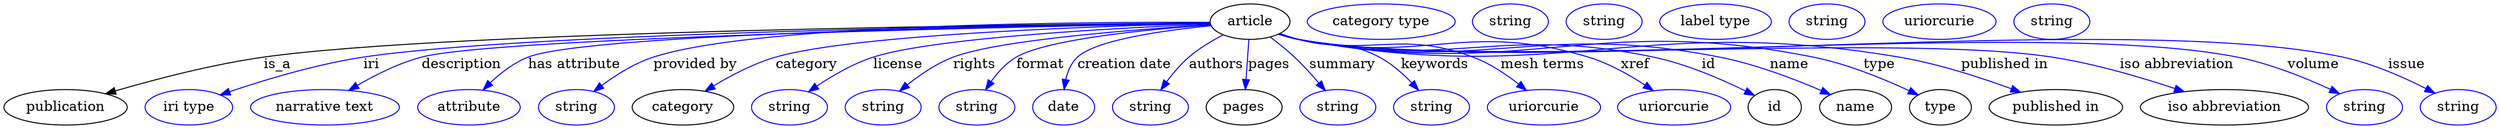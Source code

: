 digraph {
	graph [bb="0,0,2522.7,123"];
	node [label="\N"];
	article	[height=0.5,
		label=article,
		pos="1261.4,105",
		width=1.1193];
	publication	[height=0.5,
		pos="62.394,18",
		width=1.7332];
	article -> publication	[label=is_a,
		lp="277.39,61.5",
		pos="e,103.09,31.787 1221.2,103.71 1059,102.36 453.11,95.625 263.39,69 211.25,61.682 153,46.378 112.68,34.617"];
	iri	[color=blue,
		height=0.5,
		label="iri type",
		pos="187.39,18",
		width=1.2277];
	article -> iri	[color=blue,
		label=iri,
		lp="371.39,61.5",
		pos="e,219.3,30.684 1221.1,103.63 1069.4,102.07 532.28,94.794 363.39,69 316.32,61.811 264.03,45.896 228.77,33.94",
		style=solid];
	description	[color=blue,
		height=0.5,
		label="narrative text",
		pos="325.39,18",
		width=2.0943];
	article -> description	[color=blue,
		label=description,
		lp="461.89,61.5",
		pos="e,349.43,35.329 1221.1,103.35 1064.2,100.69 499,89.72 421.39,69 399.13,63.056 376.17,51.334 358.29,40.733",
		style=solid];
	"has attribute"	[color=blue,
		height=0.5,
		label=attribute,
		pos="470.39,18",
		width=1.4443];
	article -> "has attribute"	[color=blue,
		label="has attribute",
		lp="576.39,61.5",
		pos="e,484.52,35.756 1221.1,103.58 1077.1,101.89 593.76,94.364 529.39,69 515.26,63.43 502.09,53.015 491.8,43.126",
		style=solid];
	"provided by"	[color=blue,
		height=0.5,
		label=string,
		pos="578.39,18",
		width=1.0652];
	article -> "provided by"	[color=blue,
		label="provided by",
		lp="698.89,61.5",
		pos="e,595.94,34.024 1220.8,104.32 1102.9,104.82 761.72,103.19 656.39,69 637.34,62.814 618.36,50.811 603.9,40.116",
		style=solid];
	category	[height=0.5,
		pos="686.39,18",
		width=1.4263];
	article -> category	[color=blue,
		label=category,
		lp="811.89,61.5",
		pos="e,708.81,34.38 1221.2,103.21 1121.1,100.9 862.75,92.75 780.39,69 758.16,62.589 735.2,50.492 717.53,39.804",
		style=solid];
	license	[color=blue,
		height=0.5,
		label=string,
		pos="794.39,18",
		width=1.0652];
	article -> license	[color=blue,
		label=license,
		lp="904.39,61.5",
		pos="e,813.8,33.805 1221.4,102.55 1136.8,99.12 942.23,89.235 879.39,69 858.91,62.402 838.04,50.226 822.11,39.542",
		style=solid];
	rights	[color=blue,
		height=0.5,
		label=string,
		pos="889.39,18",
		width=1.0652];
	article -> rights	[color=blue,
		label=rights,
		lp="981.89,61.5",
		pos="e,906.07,34.413 1221.6,101.81 1151,97.526 1007.2,86.871 960.39,69 943.53,62.561 926.9,51.203 913.98,40.938",
		style=solid];
	format	[color=blue,
		height=0.5,
		label=string,
		pos="984.39,18",
		width=1.0652];
	article -> format	[color=blue,
		label=format,
		lp="1048.9,61.5",
		pos="e,993.28,35.72 1221.7,101.64 1163.2,97.588 1057.2,87.85 1024.4,69 1014.2,63.126 1005.5,53.533 998.96,44.313",
		style=solid];
	"creation date"	[color=blue,
		height=0.5,
		label=date,
		pos="1072.4,18",
		width=0.86659];
	article -> "creation date"	[color=blue,
		label="creation date",
		lp="1133.9,61.5",
		pos="e,1072.8,36.165 1222,100.87 1176.5,96.464 1105.7,86.905 1086.4,69 1080,63.074 1076.4,54.492 1074.5,46.106",
		style=solid];
	authors	[color=blue,
		height=0.5,
		label=string,
		pos="1160.4,18",
		width=1.0652];
	article -> authors	[color=blue,
		label=authors,
		lp="1226.9,61.5",
		pos="e,1170.9,35.683 1234.3,91.653 1222.8,85.725 1209.8,77.955 1199.4,69 1191,61.779 1183.2,52.521 1176.8,43.939",
		style=solid];
	pages	[height=0.5,
		pos="1255.4,18",
		width=1.0652];
	article -> pages	[color=blue,
		label=pages,
		lp="1280.9,61.5",
		pos="e,1256.6,36.175 1260.2,86.799 1259.4,75.163 1258.3,59.548 1257.3,46.237",
		style=solid];
	summary	[color=blue,
		height=0.5,
		label=string,
		pos="1350.4,18",
		width=1.0652];
	article -> summary	[color=blue,
		label=summary,
		lp="1354.9,61.5",
		pos="e,1337.6,35.008 1281.8,89.438 1289.7,83.427 1298.8,76.19 1306.4,69 1314.9,60.953 1323.6,51.422 1331,42.852",
		style=solid];
	keywords	[color=blue,
		height=0.5,
		label=string,
		pos="1445.4,18",
		width=1.0652];
	article -> keywords	[color=blue,
		label=keywords,
		lp="1448.9,61.5",
		pos="e,1432.3,35.398 1291.5,92.918 1297.7,90.817 1304.2,88.736 1310.4,87 1346.3,76.867 1359.4,86.434 1392.4,69 1404.7,62.471 1416.3,52.266 \
1425.5,42.774",
		style=solid];
	"mesh terms"	[color=blue,
		height=0.5,
		label=uriorcurie,
		pos="1559.4,18",
		width=1.5887];
	article -> "mesh terms"	[color=blue,
		label="mesh terms",
		lp="1557.9,61.5",
		pos="e,1541.6,35.214 1290.9,92.535 1297.2,90.412 1304,88.419 1310.4,87 1387.6,69.926 1413.2,96.423 1487.4,69 1504.1,62.809 1520.7,51.793 \
1533.6,41.674",
		style=solid];
	xref	[color=blue,
		height=0.5,
		label=uriorcurie,
		pos="1691.4,18",
		width=1.5887];
	article -> xref	[color=blue,
		label=xref,
		lp="1651.9,61.5",
		pos="e,1670.2,34.956 1290.6,92.423 1297,90.28 1303.9,88.308 1310.4,87 1438.8,61.307 1479,106.61 1604.4,69 1624.8,62.877 1645.6,51.187 \
1661.7,40.649",
		style=solid];
	id	[height=0.5,
		pos="1793.4,18",
		width=0.75];
	article -> id	[color=blue,
		label=id,
		lp="1726.4,61.5",
		pos="e,1772.8,30.069 1290.3,92.455 1296.8,90.281 1303.8,88.288 1310.4,87 1467.7,56.438 1513.6,101.81 1670.4,69 1703.7,62.04 1739.4,46.514 \
1763.7,34.596",
		style=solid];
	name	[height=0.5,
		pos="1874.4,18",
		width=1.011];
	article -> name	[color=blue,
		label=name,
		lp="1811.4,61.5",
		pos="e,1848.8,31.087 1290.3,92.416 1296.8,90.244 1303.8,88.262 1310.4,87 1497,51.493 1551,105.48 1737.4,69 1773.2,61.984 1812.2,46.994 \
1839.4,35.247",
		style=solid];
	type	[height=0.5,
		pos="1960.4,18",
		width=0.86659];
	article -> type	[color=blue,
		label=type,
		lp="1901.4,61.5",
		pos="e,1938.1,30.718 1290.3,92.377 1296.8,90.207 1303.8,88.236 1310.4,87 1539.9,44.258 1606.8,116.37 1835.4,69 1868.5,62.134 1904.2,47.042 \
1928.9,35.224",
		style=solid];
	"published in"	[height=0.5,
		pos="2077.4,18",
		width=1.8776];
	article -> "published in"	[color=blue,
		label="published in",
		lp="2027.4,61.5",
		pos="e,2042.2,33.434 1290.3,92.352 1296.8,90.185 1303.8,88.22 1310.4,87 1577.6,37.909 1653.6,114.91 1921.4,69 1959.8,62.408 2001.9,48.527 \
2032.6,37.06",
		style=solid];
	"iso abbreviation"	[height=0.5,
		pos="2248.4,18",
		width=2.3651];
	article -> "iso abbreviation"	[color=blue,
		label="iso abbreviation",
		lp="2200.9,61.5",
		pos="e,2207.8,33.955 1290.3,92.323 1296.8,90.157 1303.7,88.201 1310.4,87 1477.7,56.768 1907.3,94.821 2075.4,69 2117.6,62.519 2164,48.73 \
2198.1,37.271",
		style=solid];
	volume	[color=blue,
		height=0.5,
		label=string,
		pos="2389.4,18",
		width=1.0652];
	article -> volume	[color=blue,
		label=volume,
		lp="2339.4,61.5",
		pos="e,2364.4,31.92 1290.3,92.3 1296.8,90.135 1303.7,88.185 1310.4,87 1518.7,49.863 2054.9,110.41 2262.4,69 2295.2,62.462 2330.4,47.96 \
2355.4,36.249",
		style=solid];
	issue	[color=blue,
		height=0.5,
		label=string,
		pos="2484.4,18",
		width=1.0652];
	article -> issue	[color=blue,
		label=issue,
		lp="2432.9,61.5",
		pos="e,2461.1,32.399 1290.3,92.29 1296.8,90.126 1303.7,88.179 1310.4,87 1426.3,66.456 2254.4,93.942 2369.4,69 2398.6,62.661 2429.6,48.727 \
2452,37.175",
		style=solid];
	"named thing_category"	[color=blue,
		height=0.5,
		label="category type",
		pos="1394.4,105",
		width=2.0762];
	publication_pages	[color=blue,
		height=0.5,
		label=string,
		pos="1525.4,105",
		width=1.0652];
	publication_id	[color=blue,
		height=0.5,
		label=string,
		pos="1620.4,105",
		width=1.0652];
	publication_name	[color=blue,
		height=0.5,
		label="label type",
		pos="1733.4,105",
		width=1.5707];
	publication_type	[color=blue,
		height=0.5,
		label=string,
		pos="1846.4,105",
		width=1.0652];
	"article_published in"	[color=blue,
		height=0.5,
		label=uriorcurie,
		pos="1960.4,105",
		width=1.5887];
	"article_iso abbreviation"	[color=blue,
		height=0.5,
		label=string,
		pos="2074.4,105",
		width=1.0652];
}
